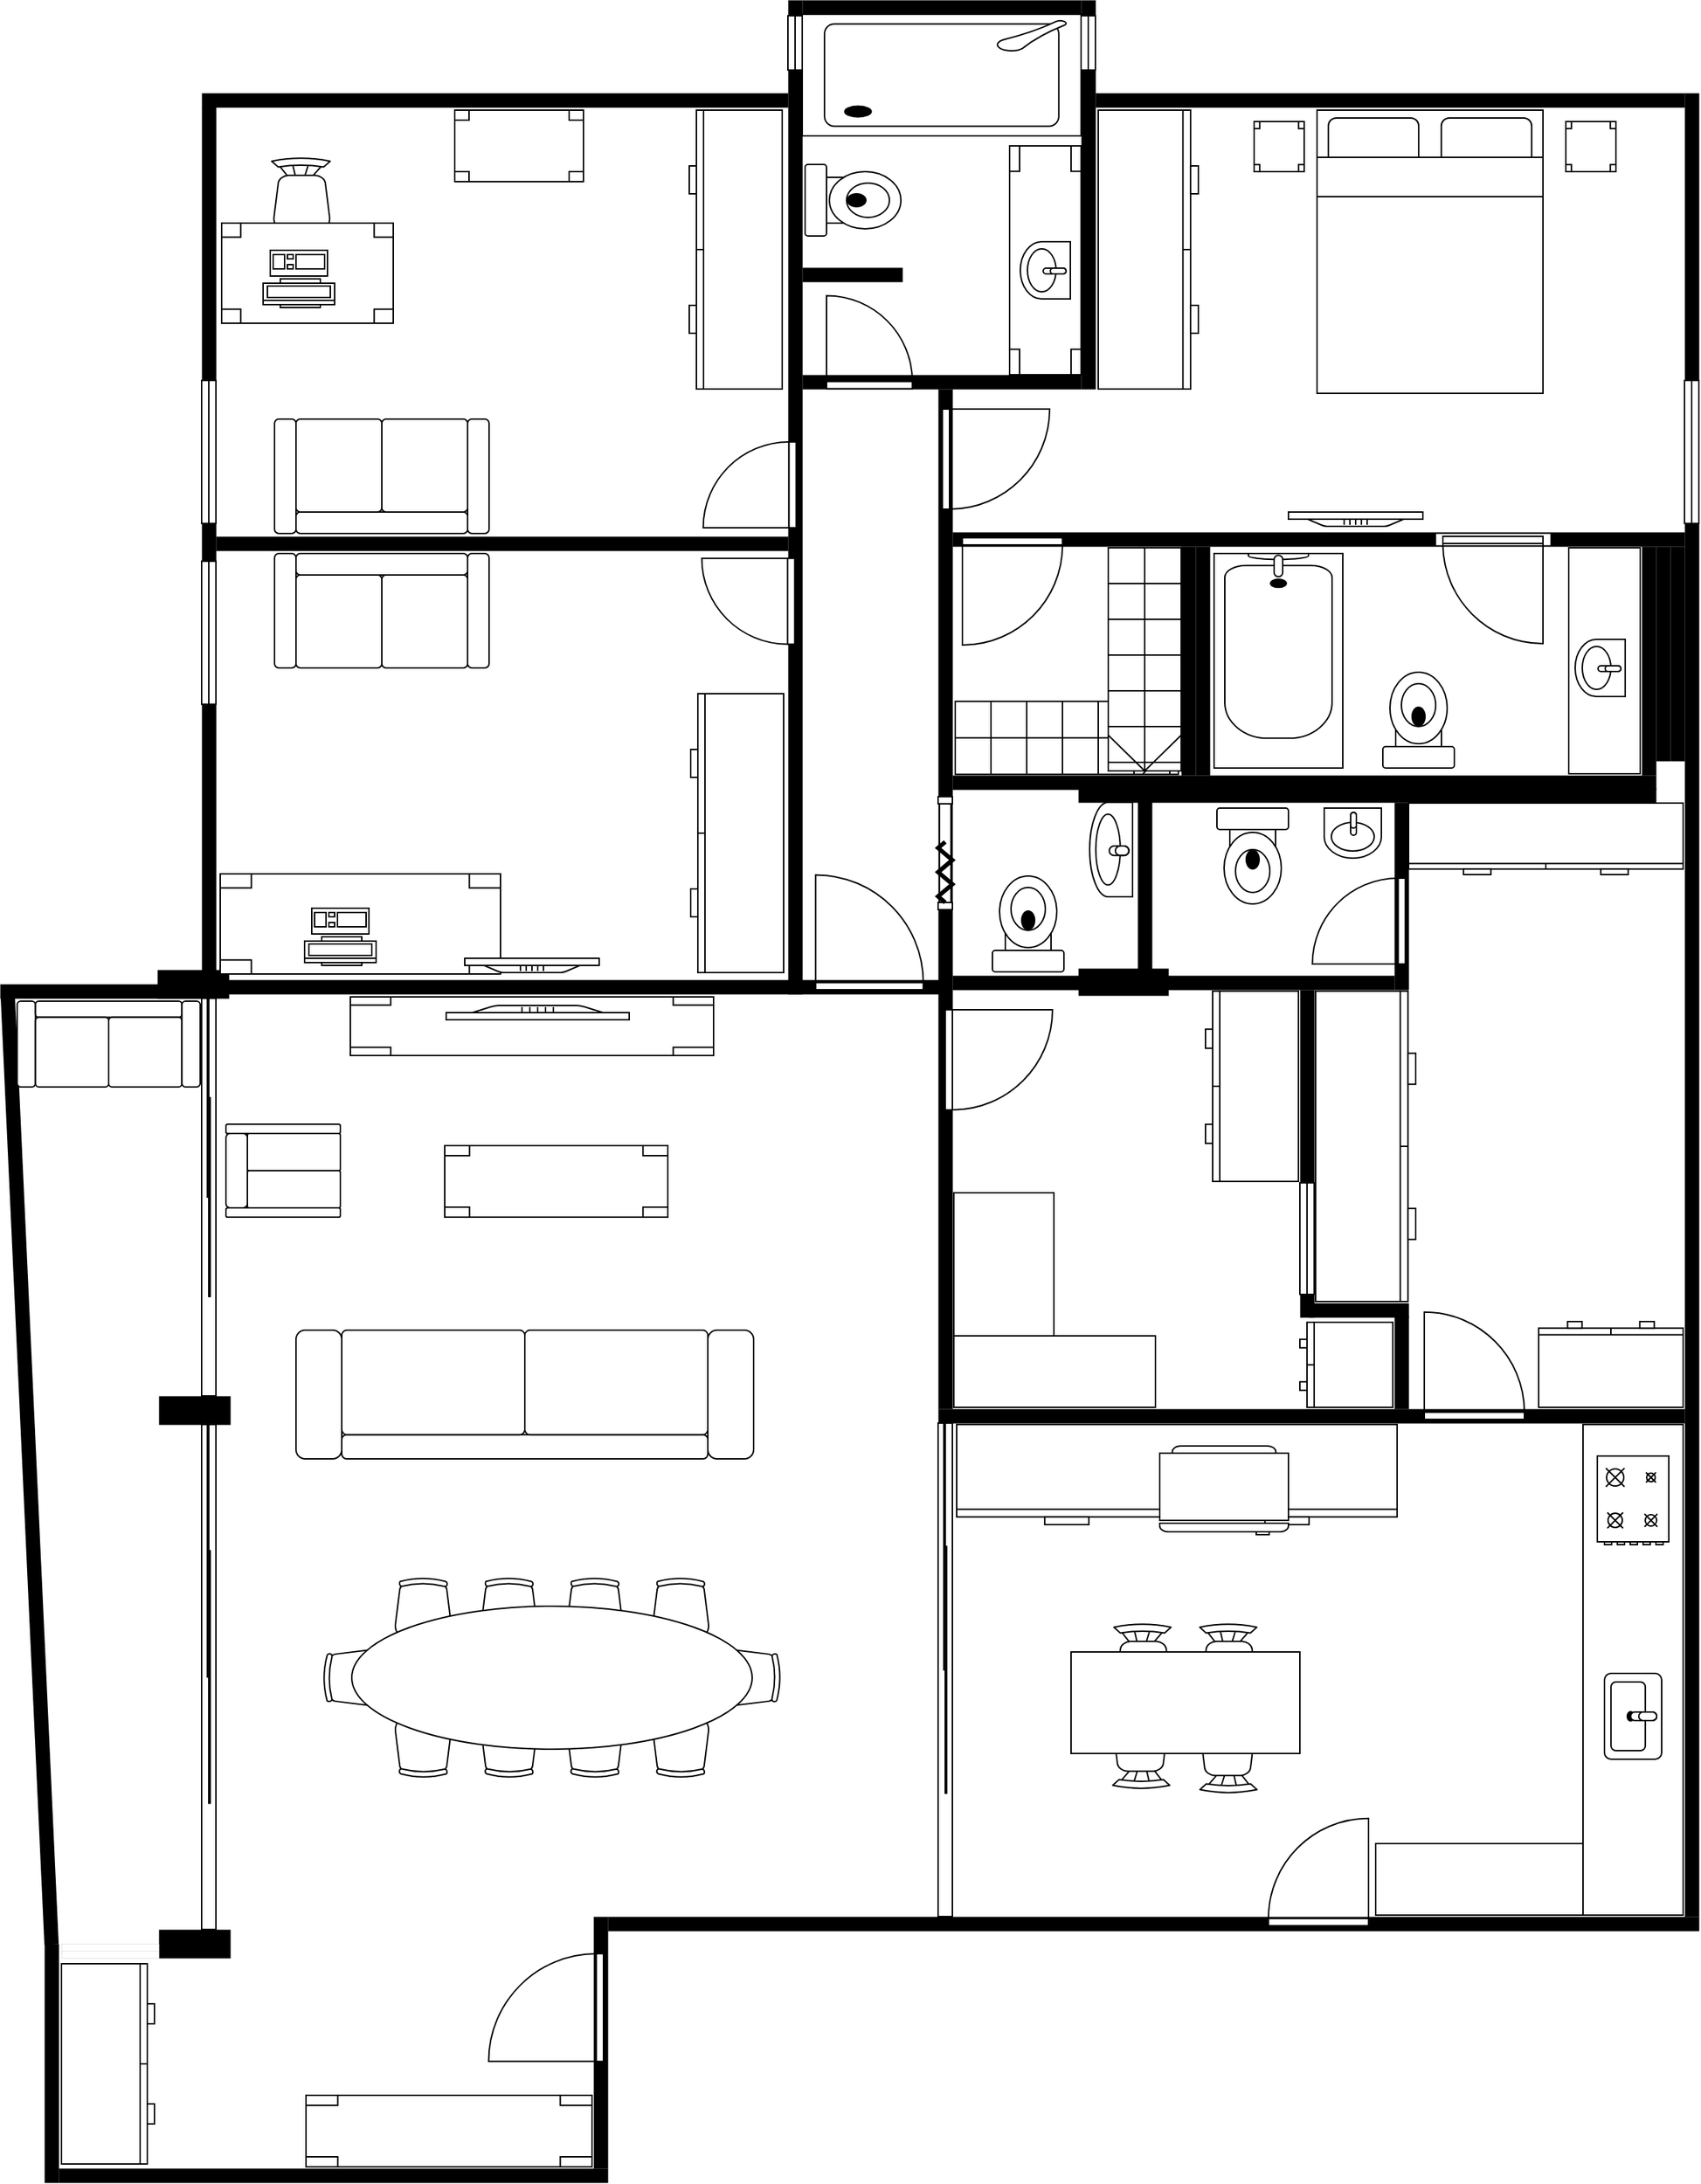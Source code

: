 <mxfile version="18.0.2" type="github">
  <diagram id="WkH8W8jWs3TJIxlhoxe5" name="Page-1">
    <mxGraphModel dx="2058" dy="1300" grid="1" gridSize="10" guides="1" tooltips="1" connect="1" arrows="1" fold="1" page="1" pageScale="1" pageWidth="850" pageHeight="1100" math="0" shadow="0">
      <root>
        <mxCell id="0" />
        <mxCell id="1" parent="0" />
        <mxCell id="e8rPEw4IkibPftW6_xcq-1" value="" style="verticalLabelPosition=bottom;verticalAlign=top;html=1;shape=mxgraph.basic.rect;fillColor2=none;strokeWidth=1;size=20;indent=5;fillColor=default;direction=south;" vertex="1" parent="1">
          <mxGeometry x="1197" y="459" width="50" height="158" as="geometry" />
        </mxCell>
        <mxCell id="e8rPEw4IkibPftW6_xcq-2" value="" style="verticalLabelPosition=bottom;verticalAlign=top;html=1;shape=mxgraph.basic.rect;fillColor2=none;strokeWidth=1;size=20;indent=5;fillColor=default;" vertex="1" parent="1">
          <mxGeometry x="1062" y="1365" width="145" height="50" as="geometry" />
        </mxCell>
        <mxCell id="e8rPEw4IkibPftW6_xcq-3" value="" style="verticalLabelPosition=bottom;verticalAlign=top;html=1;shape=mxgraph.basic.rect;fillColor2=none;strokeWidth=1;size=20;indent=5;fillColor=default;direction=south;" vertex="1" parent="1">
          <mxGeometry x="1207" y="1072" width="70" height="343" as="geometry" />
        </mxCell>
        <mxCell id="e8rPEw4IkibPftW6_xcq-4" value="" style="verticalLabelPosition=bottom;html=1;verticalAlign=top;align=center;shape=mxgraph.floorplan.table;strokeColor=default;strokeWidth=1;fillColor=default;" vertex="1" parent="1">
          <mxGeometry x="345" y="773" width="254" height="41" as="geometry" />
        </mxCell>
        <mxCell id="e8rPEw4IkibPftW6_xcq-5" value="" style="verticalLabelPosition=bottom;html=1;verticalAlign=top;align=center;shape=mxgraph.floorplan.chair;strokeColor=default;strokeWidth=1;fillColor=default;" vertex="1" parent="1">
          <mxGeometry x="290" y="186" width="41" height="52" as="geometry" />
        </mxCell>
        <mxCell id="e8rPEw4IkibPftW6_xcq-6" value="" style="verticalLabelPosition=bottom;html=1;verticalAlign=top;align=center;shape=mxgraph.floorplan.wall;fillColor=#000000;strokeWidth=0;perimeterSpacing=0;" vertex="1" parent="1">
          <mxGeometry x="661" y="76" width="195" height="10" as="geometry" />
        </mxCell>
        <mxCell id="e8rPEw4IkibPftW6_xcq-7" value="" style="verticalLabelPosition=bottom;html=1;verticalAlign=top;align=center;shape=mxgraph.floorplan.wall;fillColor=#000000;direction=south;strokeWidth=0;strokeColor=default;" vertex="1" parent="1">
          <mxGeometry x="651" y="76" width="10" height="695" as="geometry" />
        </mxCell>
        <mxCell id="e8rPEw4IkibPftW6_xcq-8" value="" style="verticalLabelPosition=bottom;html=1;verticalAlign=top;align=center;shape=mxgraph.floorplan.wall;fillColor=#000000;direction=south;strokeWidth=0;strokeColor=default;" vertex="1" parent="1">
          <mxGeometry x="856" y="76" width="10" height="272" as="geometry" />
        </mxCell>
        <mxCell id="e8rPEw4IkibPftW6_xcq-9" value="" style="verticalLabelPosition=bottom;html=1;verticalAlign=top;align=center;shape=mxgraph.floorplan.wall;fillColor=#000000;strokeWidth=0;perimeterSpacing=0;" vertex="1" parent="1">
          <mxGeometry x="661" y="338" width="195" height="10" as="geometry" />
        </mxCell>
        <mxCell id="e8rPEw4IkibPftW6_xcq-10" value="" style="verticalLabelPosition=bottom;html=1;verticalAlign=top;align=center;shape=mxgraph.floorplan.shower;strokeColor=default;strokeWidth=1;" vertex="1" parent="1">
          <mxGeometry x="661" y="86" width="195" height="85" as="geometry" />
        </mxCell>
        <mxCell id="e8rPEw4IkibPftW6_xcq-11" value="" style="verticalLabelPosition=bottom;html=1;verticalAlign=top;align=center;shape=mxgraph.floorplan.toilet;strokeColor=default;strokeWidth=1;direction=north;" vertex="1" parent="1">
          <mxGeometry x="663" y="191" width="67" height="50" as="geometry" />
        </mxCell>
        <mxCell id="e8rPEw4IkibPftW6_xcq-12" value="" style="verticalLabelPosition=bottom;html=1;verticalAlign=top;align=center;shape=mxgraph.floorplan.wall;fillColor=#000000;strokeColor=default;strokeWidth=0;" vertex="1" parent="1">
          <mxGeometry x="661" y="263" width="70" height="10" as="geometry" />
        </mxCell>
        <mxCell id="e8rPEw4IkibPftW6_xcq-13" value="" style="verticalLabelPosition=bottom;html=1;verticalAlign=top;align=center;shape=mxgraph.floorplan.table;strokeColor=default;strokeWidth=1;direction=south;" vertex="1" parent="1">
          <mxGeometry x="806" y="178" width="50" height="160" as="geometry" />
        </mxCell>
        <mxCell id="e8rPEw4IkibPftW6_xcq-14" value="" style="verticalLabelPosition=bottom;html=1;verticalAlign=top;align=center;shape=mxgraph.floorplan.window;strokeColor=default;strokeWidth=1;direction=south;" vertex="1" parent="1">
          <mxGeometry x="651" y="87" width="10" height="38" as="geometry" />
        </mxCell>
        <mxCell id="e8rPEw4IkibPftW6_xcq-15" value="" style="verticalLabelPosition=bottom;html=1;verticalAlign=top;align=center;shape=mxgraph.floorplan.window;strokeColor=default;strokeWidth=1;direction=south;" vertex="1" parent="1">
          <mxGeometry x="856" y="87" width="10" height="38" as="geometry" />
        </mxCell>
        <mxCell id="e8rPEw4IkibPftW6_xcq-16" value="" style="verticalLabelPosition=bottom;html=1;verticalAlign=top;align=center;shape=mxgraph.floorplan.wall;fillColor=#000000;direction=south;strokeColor=default;strokeWidth=0;" vertex="1" parent="1">
          <mxGeometry x="756" y="348" width="10" height="713" as="geometry" />
        </mxCell>
        <mxCell id="e8rPEw4IkibPftW6_xcq-17" value="" style="verticalLabelPosition=bottom;html=1;verticalAlign=top;align=center;shape=mxgraph.floorplan.wall;fillColor=#000000;strokeColor=default;strokeWidth=0;" vertex="1" parent="1">
          <mxGeometry x="766" y="448" width="512" height="10" as="geometry" />
        </mxCell>
        <mxCell id="e8rPEw4IkibPftW6_xcq-18" value="" style="verticalLabelPosition=bottom;html=1;verticalAlign=top;align=center;shape=mxgraph.floorplan.doorRight;aspect=fixed;strokeWidth=1;direction=west;" vertex="1" parent="1">
          <mxGeometry x="678" y="284" width="60" height="63.75" as="geometry" />
        </mxCell>
        <mxCell id="e8rPEw4IkibPftW6_xcq-19" value="" style="verticalLabelPosition=bottom;html=1;verticalAlign=top;align=center;shape=mxgraph.floorplan.wall;fillColor=#000000;direction=south;strokeColor=default;strokeWidth=0;" vertex="1" parent="1">
          <mxGeometry x="895.5" y="634" width="10" height="135" as="geometry" />
        </mxCell>
        <mxCell id="e8rPEw4IkibPftW6_xcq-20" value="" style="verticalLabelPosition=bottom;html=1;verticalAlign=top;align=center;shape=mxgraph.floorplan.doorLeft;aspect=fixed;strokeColor=default;strokeWidth=1;fillColor=default;direction=north;flipV=1;" vertex="1" parent="1">
          <mxGeometry x="759" y="362" width="74.38" height="70" as="geometry" />
        </mxCell>
        <mxCell id="e8rPEw4IkibPftW6_xcq-21" value="" style="verticalLabelPosition=bottom;html=1;verticalAlign=top;align=center;shape=mxgraph.floorplan.wall;fillColor=#000000;strokeColor=default;strokeWidth=0;" vertex="1" parent="1">
          <mxGeometry x="866" y="141" width="412" height="10" as="geometry" />
        </mxCell>
        <mxCell id="e8rPEw4IkibPftW6_xcq-22" value="" style="verticalLabelPosition=bottom;html=1;verticalAlign=top;align=center;shape=mxgraph.floorplan.wall;fillColor=#000000;direction=south;strokeColor=default;strokeWidth=0;" vertex="1" parent="1">
          <mxGeometry x="1278" y="141" width="10" height="1275" as="geometry" />
        </mxCell>
        <mxCell id="e8rPEw4IkibPftW6_xcq-23" value="" style="verticalLabelPosition=bottom;html=1;verticalAlign=top;align=center;shape=mxgraph.floorplan.wall;fillColor=#000000;strokeColor=default;strokeWidth=0;" vertex="1" parent="1">
          <mxGeometry x="241" y="141" width="410" height="10" as="geometry" />
        </mxCell>
        <mxCell id="e8rPEw4IkibPftW6_xcq-24" value="" style="verticalLabelPosition=bottom;html=1;verticalAlign=top;align=center;shape=mxgraph.floorplan.wall;fillColor=#000000;direction=south;strokeColor=default;strokeWidth=0;" vertex="1" parent="1">
          <mxGeometry x="241" y="150.75" width="10" height="620.25" as="geometry" />
        </mxCell>
        <mxCell id="e8rPEw4IkibPftW6_xcq-25" value="" style="verticalLabelPosition=bottom;html=1;verticalAlign=top;align=center;shape=mxgraph.floorplan.wall;fillColor=#000000;strokeColor=default;strokeWidth=0;" vertex="1" parent="1">
          <mxGeometry x="251" y="451" width="400" height="10" as="geometry" />
        </mxCell>
        <mxCell id="e8rPEw4IkibPftW6_xcq-26" value="" style="verticalLabelPosition=bottom;html=1;verticalAlign=top;align=center;shape=mxgraph.floorplan.wall;fillColor=#000000;direction=south;strokeColor=default;strokeWidth=0;" vertex="1" parent="1">
          <mxGeometry x="515" y="1416" width="10" height="176" as="geometry" />
        </mxCell>
        <mxCell id="e8rPEw4IkibPftW6_xcq-27" value="" style="verticalLabelPosition=bottom;html=1;verticalAlign=top;align=center;shape=mxgraph.floorplan.wall;fillColor=#000000;strokeColor=default;strokeWidth=0;" vertex="1" parent="1">
          <mxGeometry x="251" y="761" width="509" height="10" as="geometry" />
        </mxCell>
        <mxCell id="e8rPEw4IkibPftW6_xcq-28" value="" style="verticalLabelPosition=bottom;html=1;verticalAlign=top;align=center;shape=mxgraph.floorplan.wall;fillColor=#000000;strokeColor=default;strokeWidth=0;" vertex="1" parent="1">
          <mxGeometry x="766" y="618" width="492" height="10" as="geometry" />
        </mxCell>
        <mxCell id="e8rPEw4IkibPftW6_xcq-29" value="" style="verticalLabelPosition=bottom;html=1;verticalAlign=top;align=center;shape=mxgraph.floorplan.wall;fillColor=#000000;direction=south;strokeColor=default;strokeWidth=0;" vertex="1" parent="1">
          <mxGeometry x="926" y="458" width="10" height="160" as="geometry" />
        </mxCell>
        <mxCell id="e8rPEw4IkibPftW6_xcq-30" value="" style="verticalLabelPosition=bottom;html=1;verticalAlign=top;align=center;shape=mxgraph.floorplan.wall;fillColor=#000000;direction=south;strokeColor=default;strokeWidth=0;" vertex="1" parent="1">
          <mxGeometry x="1248" y="458" width="10" height="160" as="geometry" />
        </mxCell>
        <mxCell id="e8rPEw4IkibPftW6_xcq-31" value="" style="verticalLabelPosition=bottom;html=1;verticalAlign=top;align=center;shape=mxgraph.floorplan.wall;fillColor=#000000;direction=south;strokeColor=default;strokeWidth=0;" vertex="1" parent="1">
          <mxGeometry x="936" y="458" width="10" height="160" as="geometry" />
        </mxCell>
        <mxCell id="e8rPEw4IkibPftW6_xcq-32" value="" style="verticalLabelPosition=bottom;html=1;verticalAlign=top;align=center;shape=mxgraph.floorplan.wall;fillColor=#000000;direction=south;strokeColor=default;strokeWidth=0;" vertex="1" parent="1">
          <mxGeometry x="1258" y="458" width="10" height="150" as="geometry" />
        </mxCell>
        <mxCell id="e8rPEw4IkibPftW6_xcq-33" value="" style="verticalLabelPosition=bottom;html=1;verticalAlign=top;align=center;shape=mxgraph.floorplan.wall;fillColor=#000000;direction=south;strokeColor=default;strokeWidth=0;" vertex="1" parent="1">
          <mxGeometry x="1268" y="458" width="10" height="150" as="geometry" />
        </mxCell>
        <mxCell id="e8rPEw4IkibPftW6_xcq-34" value="" style="verticalLabelPosition=bottom;html=1;verticalAlign=top;align=center;shape=mxgraph.floorplan.doorLeft;aspect=fixed;strokeColor=default;strokeWidth=1;fillColor=default;direction=west;flipV=0;flipH=1;" vertex="1" parent="1">
          <mxGeometry x="670.355" y="687.995" width="75.29" height="80" as="geometry" />
        </mxCell>
        <mxCell id="e8rPEw4IkibPftW6_xcq-35" value="" style="verticalLabelPosition=bottom;html=1;verticalAlign=top;align=center;shape=mxgraph.floorplan.wall;fillColor=#000000;direction=south;strokeColor=default;strokeWidth=0;" vertex="1" parent="1">
          <mxGeometry x="1075" y="637" width="10" height="131" as="geometry" />
        </mxCell>
        <mxCell id="e8rPEw4IkibPftW6_xcq-36" value="" style="verticalLabelPosition=bottom;html=1;verticalAlign=top;align=center;shape=mxgraph.floorplan.wall;fillColor=#000000;strokeColor=default;strokeWidth=0;" vertex="1" parent="1">
          <mxGeometry x="766" y="758" width="309" height="10" as="geometry" />
        </mxCell>
        <mxCell id="e8rPEw4IkibPftW6_xcq-37" value="" style="verticalLabelPosition=bottom;html=1;verticalAlign=top;align=center;shape=mxgraph.floorplan.doorRight;aspect=fixed;strokeColor=default;strokeWidth=1;fillColor=default;direction=south;" vertex="1" parent="1">
          <mxGeometry x="1018.995" y="689.995" width="63.75" height="60" as="geometry" />
        </mxCell>
        <mxCell id="e8rPEw4IkibPftW6_xcq-38" value="" style="verticalLabelPosition=bottom;html=1;verticalAlign=top;align=center;shape=mxgraph.floorplan.room;fillColor=#000000;fontFamily=Helvetica;fontSize=12;fontColor=default;strokeColor=default;strokeWidth=0;" vertex="1" parent="1">
          <mxGeometry x="854" y="753" width="63" height="19" as="geometry" />
        </mxCell>
        <mxCell id="e8rPEw4IkibPftW6_xcq-39" value="" style="verticalLabelPosition=bottom;html=1;verticalAlign=top;align=center;shape=mxgraph.floorplan.wall;fillColor=#000000;direction=south;strokeColor=default;strokeWidth=0;" vertex="1" parent="1">
          <mxGeometry x="1008.99" y="768" width="10" height="229" as="geometry" />
        </mxCell>
        <mxCell id="e8rPEw4IkibPftW6_xcq-40" value="" style="verticalLabelPosition=bottom;html=1;verticalAlign=top;align=center;shape=mxgraph.floorplan.wall;fillColor=#000000;strokeColor=default;strokeWidth=0;" vertex="1" parent="1">
          <mxGeometry x="756" y="1061" width="522" height="10" as="geometry" />
        </mxCell>
        <mxCell id="e8rPEw4IkibPftW6_xcq-41" value="" style="verticalLabelPosition=bottom;html=1;verticalAlign=top;align=center;shape=mxgraph.floorplan.wall;fillColor=#000000;strokeColor=default;strokeWidth=0;" vertex="1" parent="1">
          <mxGeometry x="1015" y="987" width="70" height="10" as="geometry" />
        </mxCell>
        <mxCell id="e8rPEw4IkibPftW6_xcq-42" value="" style="verticalLabelPosition=bottom;html=1;verticalAlign=top;align=center;shape=mxgraph.floorplan.wall;fillColor=#000000;direction=south;strokeColor=default;strokeWidth=0;" vertex="1" parent="1">
          <mxGeometry x="1075" y="996" width="10" height="65" as="geometry" />
        </mxCell>
        <mxCell id="e8rPEw4IkibPftW6_xcq-43" value="" style="verticalLabelPosition=bottom;html=1;verticalAlign=top;align=center;shape=mxgraph.floorplan.wall;fillColor=#000000;strokeColor=default;strokeWidth=0;" vertex="1" parent="1">
          <mxGeometry x="525" y="1416" width="763" height="10" as="geometry" />
        </mxCell>
        <mxCell id="e8rPEw4IkibPftW6_xcq-44" value="" style="verticalLabelPosition=bottom;html=1;verticalAlign=top;align=center;shape=mxgraph.floorplan.wall;fillColor=#000000;strokeColor=default;strokeWidth=0;" vertex="1" parent="1">
          <mxGeometry x="854" y="627" width="404" height="10" as="geometry" />
        </mxCell>
        <mxCell id="e8rPEw4IkibPftW6_xcq-45" value="" style="verticalLabelPosition=bottom;html=1;verticalAlign=top;align=center;shape=mxgraph.floorplan.doorRight;aspect=fixed;strokeColor=default;strokeWidth=1;fillColor=default;flipH=1;flipV=1;" vertex="1" parent="1">
          <mxGeometry x="1096" y="994" width="70" height="74.38" as="geometry" />
        </mxCell>
        <mxCell id="e8rPEw4IkibPftW6_xcq-46" value="" style="verticalLabelPosition=bottom;html=1;verticalAlign=top;align=center;shape=mxgraph.floorplan.doorLeft;aspect=fixed;strokeColor=default;strokeWidth=1;fillColor=default;direction=south;flipV=1;" vertex="1" parent="1">
          <mxGeometry x="442" y="1442" width="80" height="75.29" as="geometry" />
        </mxCell>
        <mxCell id="e8rPEw4IkibPftW6_xcq-47" value="" style="verticalLabelPosition=bottom;html=1;verticalAlign=top;align=center;shape=mxgraph.floorplan.wall;fillColor=#000000;strokeColor=default;strokeWidth=0;" vertex="1" parent="1">
          <mxGeometry x="141" y="1592" width="384" height="10" as="geometry" />
        </mxCell>
        <mxCell id="e8rPEw4IkibPftW6_xcq-48" value="" style="verticalLabelPosition=bottom;html=1;verticalAlign=top;align=center;shape=mxgraph.floorplan.wall;fillColor=#000000;direction=south;strokeColor=default;strokeWidth=0;" vertex="1" parent="1">
          <mxGeometry x="131" y="1435" width="10" height="167" as="geometry" />
        </mxCell>
        <mxCell id="e8rPEw4IkibPftW6_xcq-49" value="" style="verticalLabelPosition=bottom;html=1;verticalAlign=top;align=center;shape=mxgraph.floorplan.room;fillColor=#000000;strokeColor=default;strokeWidth=0;" vertex="1" parent="1">
          <mxGeometry x="210" y="754" width="50" height="20" as="geometry" />
        </mxCell>
        <mxCell id="e8rPEw4IkibPftW6_xcq-50" value="" style="verticalLabelPosition=bottom;html=1;verticalAlign=top;align=center;shape=mxgraph.floorplan.room;fillColor=#000000;strokeColor=default;strokeWidth=0;" vertex="1" parent="1">
          <mxGeometry x="211" y="1052" width="50" height="20" as="geometry" />
        </mxCell>
        <mxCell id="e8rPEw4IkibPftW6_xcq-51" value="" style="verticalLabelPosition=bottom;html=1;verticalAlign=top;align=center;shape=mxgraph.floorplan.room;fillColor=#000000;strokeColor=default;strokeWidth=0;" vertex="1" parent="1">
          <mxGeometry x="211" y="1425" width="50" height="20" as="geometry" />
        </mxCell>
        <mxCell id="e8rPEw4IkibPftW6_xcq-52" value="" style="verticalLabelPosition=bottom;html=1;verticalAlign=top;align=center;shape=mxgraph.floorplan.wall;fillColor=#000000;strokeColor=default;strokeWidth=0;" vertex="1" parent="1">
          <mxGeometry x="100" y="764" width="141" height="10" as="geometry" />
        </mxCell>
        <mxCell id="e8rPEw4IkibPftW6_xcq-53" value="" style="endArrow=none;html=1;rounded=0;exitX=0.039;exitY=0.981;exitDx=0;exitDy=0;exitPerimeter=0;entryX=0.003;entryY=0.494;entryDx=0;entryDy=0;entryPerimeter=0;strokeWidth=10;" edge="1" parent="1" source="e8rPEw4IkibPftW6_xcq-52" target="e8rPEw4IkibPftW6_xcq-48">
          <mxGeometry width="50" height="50" relative="1" as="geometry">
            <mxPoint x="43" y="903" as="sourcePoint" />
            <mxPoint x="101" y="1340" as="targetPoint" />
          </mxGeometry>
        </mxCell>
        <mxCell id="e8rPEw4IkibPftW6_xcq-54" value="" style="verticalLabelPosition=bottom;html=1;verticalAlign=top;align=center;shape=mxgraph.floorplan.windowGlider;dx=0.25;strokeColor=default;strokeWidth=1;fillColor=default;direction=south;" vertex="1" parent="1">
          <mxGeometry x="241" y="774" width="10" height="278" as="geometry" />
        </mxCell>
        <mxCell id="e8rPEw4IkibPftW6_xcq-55" value="" style="verticalLabelPosition=bottom;html=1;verticalAlign=top;align=center;shape=mxgraph.floorplan.windowGlider;dx=0.25;strokeColor=default;strokeWidth=1;fillColor=default;direction=south;" vertex="1" parent="1">
          <mxGeometry x="241" y="1072" width="10" height="353" as="geometry" />
        </mxCell>
        <mxCell id="e8rPEw4IkibPftW6_xcq-56" value="" style="verticalLabelPosition=bottom;html=1;verticalAlign=top;align=center;shape=mxgraph.floorplan.window;strokeColor=default;strokeWidth=0;fillColor=default;" vertex="1" parent="1">
          <mxGeometry x="143" y="1435" width="68" height="10" as="geometry" />
        </mxCell>
        <mxCell id="e8rPEw4IkibPftW6_xcq-57" value="" style="verticalLabelPosition=bottom;html=1;verticalAlign=top;align=center;shape=mxgraph.floorplan.bathtub;strokeColor=default;strokeWidth=1;fillColor=default;direction=south;" vertex="1" parent="1">
          <mxGeometry x="949" y="463" width="90" height="150" as="geometry" />
        </mxCell>
        <mxCell id="e8rPEw4IkibPftW6_xcq-58" value="" style="verticalLabelPosition=bottom;html=1;verticalAlign=top;align=center;shape=mxgraph.floorplan.toilet;strokeColor=default;strokeWidth=1;fillColor=default;direction=west;" vertex="1" parent="1">
          <mxGeometry x="1067" y="546" width="50" height="67" as="geometry" />
        </mxCell>
        <mxCell id="e8rPEw4IkibPftW6_xcq-59" value="" style="verticalLabelPosition=bottom;html=1;verticalAlign=top;align=center;shape=mxgraph.floorplan.sink_1;strokeColor=default;strokeWidth=1;fillColor=default;direction=south;" vertex="1" parent="1">
          <mxGeometry x="1201.5" y="523" width="35" height="40" as="geometry" />
        </mxCell>
        <mxCell id="e8rPEw4IkibPftW6_xcq-60" value="" style="verticalLabelPosition=bottom;html=1;verticalAlign=top;align=center;shape=mxgraph.floorplan.sink_1;strokeColor=default;strokeWidth=1;fillColor=default;direction=south;" vertex="1" parent="1">
          <mxGeometry x="813.5" y="245" width="35" height="40" as="geometry" />
        </mxCell>
        <mxCell id="e8rPEw4IkibPftW6_xcq-61" value="" style="verticalLabelPosition=bottom;html=1;verticalAlign=top;align=center;shape=mxgraph.floorplan.doorLeft;aspect=fixed;strokeColor=default;strokeWidth=1;fillColor=default;direction=east;flipV=0;" vertex="1" parent="1">
          <mxGeometry x="773" y="452" width="70" height="74.38" as="geometry" />
        </mxCell>
        <mxCell id="e8rPEw4IkibPftW6_xcq-62" value="" style="verticalLabelPosition=bottom;html=1;verticalAlign=top;align=center;shape=mxgraph.floorplan.bed_double;strokeColor=default;strokeWidth=1;fillColor=default;" vertex="1" parent="1">
          <mxGeometry x="1021" y="153" width="158" height="198" as="geometry" />
        </mxCell>
        <mxCell id="e8rPEw4IkibPftW6_xcq-63" value="" style="verticalLabelPosition=bottom;html=1;verticalAlign=top;align=center;shape=mxgraph.floorplan.table;strokeColor=default;strokeWidth=1;fillColor=default;" vertex="1" parent="1">
          <mxGeometry x="1195" y="161" width="35" height="35" as="geometry" />
        </mxCell>
        <mxCell id="e8rPEw4IkibPftW6_xcq-64" value="" style="verticalLabelPosition=bottom;html=1;verticalAlign=top;align=center;shape=mxgraph.floorplan.table;strokeColor=default;strokeWidth=1;fillColor=default;" vertex="1" parent="1">
          <mxGeometry x="977" y="161" width="35" height="35" as="geometry" />
        </mxCell>
        <mxCell id="e8rPEw4IkibPftW6_xcq-65" value="" style="verticalLabelPosition=bottom;html=1;verticalAlign=top;align=center;shape=mxgraph.floorplan.flat_tv;strokeColor=default;strokeWidth=1;fillColor=default;direction=west;" vertex="1" parent="1">
          <mxGeometry x="1001" y="434" width="94" height="10" as="geometry" />
        </mxCell>
        <mxCell id="e8rPEw4IkibPftW6_xcq-66" value="" style="verticalLabelPosition=bottom;html=1;verticalAlign=top;align=center;shape=mxgraph.floorplan.doorRight;aspect=fixed;strokeColor=default;strokeWidth=1;fillColor=default;direction=south;" vertex="1" parent="1">
          <mxGeometry x="593.005" y="384.995" width="63.75" height="60" as="geometry" />
        </mxCell>
        <mxCell id="e8rPEw4IkibPftW6_xcq-67" value="" style="verticalLabelPosition=bottom;html=1;verticalAlign=top;align=center;shape=mxgraph.floorplan.doorRight;aspect=fixed;strokeColor=default;strokeWidth=1;fillColor=default;direction=south;flipV=1;" vertex="1" parent="1">
          <mxGeometry x="592.005" y="466.375" width="63.75" height="60" as="geometry" />
        </mxCell>
        <mxCell id="e8rPEw4IkibPftW6_xcq-68" value="" style="verticalLabelPosition=bottom;html=1;verticalAlign=top;align=center;shape=mxgraph.floorplan.dresser;strokeColor=default;strokeWidth=1;fillColor=default;direction=south;flipH=1;" vertex="1" parent="1">
          <mxGeometry x="868" y="153" width="70" height="195" as="geometry" />
        </mxCell>
        <mxCell id="e8rPEw4IkibPftW6_xcq-69" value="" style="verticalLabelPosition=bottom;html=1;verticalAlign=top;align=center;shape=mxgraph.floorplan.window;strokeColor=default;strokeWidth=1;fillColor=default;direction=south;" vertex="1" parent="1">
          <mxGeometry x="1278" y="342" width="10" height="100" as="geometry" />
        </mxCell>
        <mxCell id="e8rPEw4IkibPftW6_xcq-70" value="" style="verticalLabelPosition=bottom;html=1;verticalAlign=top;align=center;shape=mxgraph.floorplan.window;strokeColor=default;strokeWidth=1;fillColor=default;direction=south;" vertex="1" parent="1">
          <mxGeometry x="241" y="342" width="10" height="100" as="geometry" />
        </mxCell>
        <mxCell id="e8rPEw4IkibPftW6_xcq-71" value="" style="verticalLabelPosition=bottom;html=1;verticalAlign=top;align=center;shape=mxgraph.floorplan.window;strokeColor=default;strokeWidth=1;fillColor=default;direction=south;" vertex="1" parent="1">
          <mxGeometry x="241" y="468.38" width="10" height="100" as="geometry" />
        </mxCell>
        <mxCell id="e8rPEw4IkibPftW6_xcq-72" value="" style="verticalLabelPosition=bottom;html=1;verticalAlign=top;align=center;shape=mxgraph.floorplan.table;strokeColor=default;strokeWidth=1;fillColor=default;" vertex="1" parent="1">
          <mxGeometry x="255" y="232" width="120" height="70" as="geometry" />
        </mxCell>
        <mxCell id="e8rPEw4IkibPftW6_xcq-73" value="" style="verticalLabelPosition=bottom;html=1;verticalAlign=top;align=center;shape=mxgraph.floorplan.dresser;strokeColor=default;strokeWidth=1;fillColor=default;direction=south;flipH=0;" vertex="1" parent="1">
          <mxGeometry x="582" y="153" width="65" height="195" as="geometry" />
        </mxCell>
        <mxCell id="e8rPEw4IkibPftW6_xcq-74" value="" style="verticalLabelPosition=bottom;html=1;verticalAlign=top;align=center;shape=mxgraph.floorplan.dresser;strokeColor=default;strokeWidth=1;fillColor=default;direction=south;flipH=0;" vertex="1" parent="1">
          <mxGeometry x="583" y="561" width="65" height="195" as="geometry" />
        </mxCell>
        <mxCell id="e8rPEw4IkibPftW6_xcq-75" value="" style="verticalLabelPosition=bottom;html=1;verticalAlign=top;align=center;shape=mxgraph.floorplan.table;strokeColor=default;strokeWidth=1;fillColor=default;" vertex="1" parent="1">
          <mxGeometry x="418" y="153" width="90" height="50" as="geometry" />
        </mxCell>
        <mxCell id="e8rPEw4IkibPftW6_xcq-76" value="" style="verticalLabelPosition=bottom;html=1;verticalAlign=top;align=center;shape=mxgraph.floorplan.couch;strokeColor=default;strokeWidth=1;fillColor=default;direction=west;" vertex="1" parent="1">
          <mxGeometry x="292" y="369" width="150" height="80" as="geometry" />
        </mxCell>
        <mxCell id="e8rPEw4IkibPftW6_xcq-77" value="" style="verticalLabelPosition=bottom;html=1;verticalAlign=top;align=center;shape=mxgraph.floorplan.couch;strokeColor=default;strokeWidth=1;fillColor=default;direction=west;flipV=1;" vertex="1" parent="1">
          <mxGeometry x="292" y="463" width="150" height="80" as="geometry" />
        </mxCell>
        <mxCell id="e8rPEw4IkibPftW6_xcq-78" value="" style="verticalLabelPosition=bottom;html=1;verticalAlign=top;align=center;shape=mxgraph.floorplan.table;strokeColor=default;strokeWidth=1;fillColor=default;" vertex="1" parent="1">
          <mxGeometry x="254" y="687" width="196" height="70" as="geometry" />
        </mxCell>
        <mxCell id="e8rPEw4IkibPftW6_xcq-79" value="" style="verticalLabelPosition=bottom;html=1;verticalAlign=top;align=center;shape=mxgraph.floorplan.flat_tv;strokeColor=default;strokeWidth=1;fillColor=default;direction=west;" vertex="1" parent="1">
          <mxGeometry x="425" y="746" width="94" height="10" as="geometry" />
        </mxCell>
        <mxCell id="e8rPEw4IkibPftW6_xcq-80" value="" style="verticalLabelPosition=bottom;html=1;verticalAlign=top;align=center;shape=mxgraph.floorplan.stairs;strokeColor=default;strokeWidth=1;fillColor=default;" vertex="1" parent="1">
          <mxGeometry x="768" y="566.38" width="156" height="51" as="geometry" />
        </mxCell>
        <mxCell id="e8rPEw4IkibPftW6_xcq-81" value="" style="verticalLabelPosition=bottom;html=1;verticalAlign=top;align=center;shape=mxgraph.floorplan.toilet;strokeColor=default;strokeWidth=1;fillColor=default;direction=west;" vertex="1" parent="1">
          <mxGeometry x="794" y="688.5" width="50" height="67" as="geometry" />
        </mxCell>
        <mxCell id="e8rPEw4IkibPftW6_xcq-82" value="" style="verticalLabelPosition=bottom;html=1;verticalAlign=top;align=center;shape=mxgraph.floorplan.sink_1;strokeColor=default;strokeWidth=1;fillColor=default;direction=south;" vertex="1" parent="1">
          <mxGeometry x="862" y="637" width="30" height="66" as="geometry" />
        </mxCell>
        <mxCell id="e8rPEw4IkibPftW6_xcq-83" value="" style="verticalLabelPosition=bottom;html=1;verticalAlign=top;align=center;shape=mxgraph.floorplan.sink_1;strokeColor=default;strokeWidth=1;fillColor=default;direction=east;" vertex="1" parent="1">
          <mxGeometry x="1026" y="641" width="40" height="35" as="geometry" />
        </mxCell>
        <mxCell id="e8rPEw4IkibPftW6_xcq-84" value="" style="verticalLabelPosition=bottom;html=1;verticalAlign=top;align=center;shape=mxgraph.floorplan.toilet;strokeColor=default;strokeWidth=1;fillColor=default;direction=east;" vertex="1" parent="1">
          <mxGeometry x="951" y="641" width="50" height="67" as="geometry" />
        </mxCell>
        <mxCell id="e8rPEw4IkibPftW6_xcq-85" value="" style="verticalLabelPosition=bottom;html=1;verticalAlign=top;align=center;shape=mxgraph.floorplan.workstation;strokeColor=default;strokeWidth=1;fillColor=default;direction=west;" vertex="1" parent="1">
          <mxGeometry x="313" y="711" width="50" height="40" as="geometry" />
        </mxCell>
        <mxCell id="e8rPEw4IkibPftW6_xcq-86" value="" style="verticalLabelPosition=bottom;html=1;verticalAlign=top;align=center;shape=mxgraph.floorplan.workstation;strokeColor=default;strokeWidth=1;fillColor=default;direction=west;" vertex="1" parent="1">
          <mxGeometry x="284" y="251" width="50" height="40" as="geometry" />
        </mxCell>
        <mxCell id="e8rPEw4IkibPftW6_xcq-87" value="" style="verticalLabelPosition=bottom;html=1;verticalAlign=top;align=center;shape=mxgraph.floorplan.doorLeft;aspect=fixed;strokeColor=default;strokeWidth=1;fillColor=default;direction=north;flipV=1;" vertex="1" parent="1">
          <mxGeometry x="761" y="782" width="74.38" height="70" as="geometry" />
        </mxCell>
        <mxCell id="e8rPEw4IkibPftW6_xcq-88" value="" style="verticalLabelPosition=bottom;html=1;verticalAlign=top;align=center;shape=mxgraph.floorplan.doorRight;aspect=fixed;strokeColor=default;strokeWidth=1;fillColor=default;flipH=0;flipV=1;" vertex="1" parent="1">
          <mxGeometry x="987" y="1348" width="70" height="74.38" as="geometry" />
        </mxCell>
        <mxCell id="e8rPEw4IkibPftW6_xcq-89" value="" style="verticalLabelPosition=bottom;html=1;verticalAlign=top;align=center;shape=mxgraph.floorplan.windowGlider;dx=0.25;strokeColor=default;strokeWidth=1;fillColor=default;direction=south;" vertex="1" parent="1">
          <mxGeometry x="756" y="1071" width="10" height="345" as="geometry" />
        </mxCell>
        <mxCell id="e8rPEw4IkibPftW6_xcq-90" value="" style="verticalLabelPosition=bottom;html=1;verticalAlign=top;align=center;shape=mxgraph.floorplan.dresser;strokeColor=default;strokeWidth=1;fillColor=default;" vertex="1" parent="1">
          <mxGeometry x="769" y="1072" width="308" height="70" as="geometry" />
        </mxCell>
        <mxCell id="e8rPEw4IkibPftW6_xcq-91" value="" style="verticalLabelPosition=bottom;html=1;verticalAlign=top;align=center;shape=mxgraph.floorplan.refrigerator;strokeColor=default;strokeWidth=1;fillColor=default;" vertex="1" parent="1">
          <mxGeometry x="911" y="1087" width="90" height="62" as="geometry" />
        </mxCell>
        <mxCell id="e8rPEw4IkibPftW6_xcq-92" value="" style="verticalLabelPosition=bottom;html=1;verticalAlign=top;align=center;shape=mxgraph.floorplan.range_1;strokeColor=default;strokeWidth=1;fillColor=default;" vertex="1" parent="1">
          <mxGeometry x="1217" y="1094" width="50" height="62" as="geometry" />
        </mxCell>
        <mxCell id="e8rPEw4IkibPftW6_xcq-93" value="" style="verticalLabelPosition=bottom;html=1;verticalAlign=top;align=center;shape=mxgraph.floorplan.sink_2;strokeColor=default;strokeWidth=1;fillColor=default;direction=south;" vertex="1" parent="1">
          <mxGeometry x="1222" y="1246" width="40" height="60" as="geometry" />
        </mxCell>
        <mxCell id="e8rPEw4IkibPftW6_xcq-94" value="" style="verticalLabelPosition=bottom;html=1;verticalAlign=top;align=center;shape=mxgraph.floorplan.dresser;strokeColor=default;strokeWidth=1;fillColor=default;direction=north;" vertex="1" parent="1">
          <mxGeometry x="143" y="1449" width="65" height="140" as="geometry" />
        </mxCell>
        <mxCell id="e8rPEw4IkibPftW6_xcq-95" value="" style="verticalLabelPosition=bottom;html=1;verticalAlign=top;align=center;shape=mxgraph.floorplan.table;strokeColor=default;strokeWidth=1;fillColor=default;" vertex="1" parent="1">
          <mxGeometry x="314" y="1541" width="200" height="50" as="geometry" />
        </mxCell>
        <mxCell id="e8rPEw4IkibPftW6_xcq-96" value="" style="verticalLabelPosition=bottom;html=1;verticalAlign=top;align=center;shape=mxgraph.floorplan.flat_tv;strokeColor=default;strokeWidth=1;fillColor=default;direction=east;" vertex="1" parent="1">
          <mxGeometry x="412" y="779" width="128" height="10" as="geometry" />
        </mxCell>
        <mxCell id="e8rPEw4IkibPftW6_xcq-97" value="" style="verticalLabelPosition=bottom;html=1;verticalAlign=top;align=center;shape=mxgraph.floorplan.couch;strokeColor=default;strokeWidth=1;fillColor=default;direction=west;" vertex="1" parent="1">
          <mxGeometry x="307" y="1006" width="320" height="90" as="geometry" />
        </mxCell>
        <mxCell id="e8rPEw4IkibPftW6_xcq-98" value="" style="verticalLabelPosition=bottom;html=1;verticalAlign=top;align=center;shape=mxgraph.floorplan.table;strokeColor=default;strokeWidth=1;fillColor=default;" vertex="1" parent="1">
          <mxGeometry x="411" y="877" width="156" height="50" as="geometry" />
        </mxCell>
        <mxCell id="e8rPEw4IkibPftW6_xcq-99" value="" style="verticalLabelPosition=bottom;html=1;verticalAlign=top;align=center;shape=mxgraph.floorplan.couch;strokeColor=default;strokeWidth=1;fillColor=default;direction=north;" vertex="1" parent="1">
          <mxGeometry x="258" y="862" width="80" height="65" as="geometry" />
        </mxCell>
        <mxCell id="e8rPEw4IkibPftW6_xcq-100" value="" style="verticalLabelPosition=bottom;html=1;verticalAlign=top;align=center;shape=mxgraph.floorplan.dresser;strokeColor=default;strokeWidth=1;fillColor=default;direction=north;" vertex="1" parent="1">
          <mxGeometry x="1020" y="769" width="70" height="217" as="geometry" />
        </mxCell>
        <mxCell id="e8rPEw4IkibPftW6_xcq-101" value="" style="verticalLabelPosition=bottom;html=1;verticalAlign=top;align=center;shape=mxgraph.floorplan.dresser;strokeColor=default;strokeWidth=1;fillColor=default;direction=east;" vertex="1" parent="1">
          <mxGeometry x="1085" y="637.49" width="192" height="50" as="geometry" />
        </mxCell>
        <mxCell id="e8rPEw4IkibPftW6_xcq-102" value="" style="verticalLabelPosition=bottom;html=1;verticalAlign=top;align=center;shape=mxgraph.floorplan.dresser;strokeColor=default;strokeWidth=1;fillColor=default;direction=west;" vertex="1" parent="1">
          <mxGeometry x="1176" y="1000" width="101" height="60" as="geometry" />
        </mxCell>
        <mxCell id="e8rPEw4IkibPftW6_xcq-103" value="" style="verticalLabelPosition=bottom;html=1;verticalAlign=top;align=center;shape=mxgraph.floorplan.dresser;strokeColor=default;strokeWidth=1;fillColor=default;direction=south;" vertex="1" parent="1">
          <mxGeometry x="1008.99" y="1000.5" width="65" height="59.5" as="geometry" />
        </mxCell>
        <mxCell id="e8rPEw4IkibPftW6_xcq-104" value="" style="verticalLabelPosition=bottom;html=1;verticalAlign=top;align=center;shape=mxgraph.floorplan.dresser;strokeColor=default;strokeWidth=1;fillColor=default;direction=south;" vertex="1" parent="1">
          <mxGeometry x="942.99" y="769" width="65" height="133" as="geometry" />
        </mxCell>
        <mxCell id="e8rPEw4IkibPftW6_xcq-105" value="" style="verticalLabelPosition=bottom;html=1;verticalAlign=top;align=center;shape=mxgraph.floorplan.couch;strokeColor=default;strokeWidth=1;fillColor=default;direction=east;" vertex="1" parent="1">
          <mxGeometry x="112" y="776" width="128" height="60" as="geometry" />
        </mxCell>
        <mxCell id="e8rPEw4IkibPftW6_xcq-106" value="" style="verticalLabelPosition=bottom;html=1;verticalAlign=top;align=center;shape=mxgraph.floorplan.window;strokeColor=default;strokeWidth=1;fillColor=default;direction=south;" vertex="1" parent="1">
          <mxGeometry x="1009" y="903" width="10" height="78" as="geometry" />
        </mxCell>
        <mxCell id="e8rPEw4IkibPftW6_xcq-108" value="" style="group" vertex="1" connectable="0" parent="1">
          <mxGeometry x="326" y="1179" width="320" height="140" as="geometry" />
        </mxCell>
        <mxCell id="e8rPEw4IkibPftW6_xcq-109" value="" style="verticalLabelPosition=bottom;html=1;verticalAlign=top;align=center;shape=mxgraph.floorplan.office_chair;shadow=0;strokeColor=default;strokeWidth=1;fillColor=default;" vertex="1" parent="e8rPEw4IkibPftW6_xcq-108">
          <mxGeometry x="50" width="40" height="43" as="geometry" />
        </mxCell>
        <mxCell id="e8rPEw4IkibPftW6_xcq-110" value="" style="verticalLabelPosition=bottom;html=1;verticalAlign=top;align=center;shape=mxgraph.floorplan.office_chair;shadow=0;direction=west;strokeColor=default;strokeWidth=1;fillColor=default;" vertex="1" parent="e8rPEw4IkibPftW6_xcq-108">
          <mxGeometry x="50" y="97" width="40" height="43" as="geometry" />
        </mxCell>
        <mxCell id="e8rPEw4IkibPftW6_xcq-111" value="" style="verticalLabelPosition=bottom;html=1;verticalAlign=top;align=center;shape=mxgraph.floorplan.office_chair;shadow=0;direction=north;strokeColor=default;strokeWidth=1;fillColor=default;" vertex="1" parent="e8rPEw4IkibPftW6_xcq-108">
          <mxGeometry y="50" width="43" height="40" as="geometry" />
        </mxCell>
        <mxCell id="e8rPEw4IkibPftW6_xcq-112" value="" style="verticalLabelPosition=bottom;html=1;verticalAlign=top;align=center;shape=mxgraph.floorplan.office_chair;shadow=0;direction=south;strokeColor=default;strokeWidth=1;fillColor=default;" vertex="1" parent="e8rPEw4IkibPftW6_xcq-108">
          <mxGeometry x="277" y="50" width="43" height="40" as="geometry" />
        </mxCell>
        <mxCell id="e8rPEw4IkibPftW6_xcq-113" value="" style="verticalLabelPosition=bottom;html=1;verticalAlign=top;align=center;shape=mxgraph.floorplan.office_chair;shadow=0;strokeColor=default;strokeWidth=1;fillColor=default;" vertex="1" parent="e8rPEw4IkibPftW6_xcq-108">
          <mxGeometry x="110" width="40" height="43" as="geometry" />
        </mxCell>
        <mxCell id="e8rPEw4IkibPftW6_xcq-114" value="" style="verticalLabelPosition=bottom;html=1;verticalAlign=top;align=center;shape=mxgraph.floorplan.office_chair;shadow=0;direction=west;strokeColor=default;strokeWidth=1;fillColor=default;" vertex="1" parent="e8rPEw4IkibPftW6_xcq-108">
          <mxGeometry x="110" y="97" width="40" height="43" as="geometry" />
        </mxCell>
        <mxCell id="e8rPEw4IkibPftW6_xcq-115" value="" style="verticalLabelPosition=bottom;html=1;verticalAlign=top;align=center;shape=mxgraph.floorplan.office_chair;shadow=0;strokeColor=default;strokeWidth=1;fillColor=default;" vertex="1" parent="e8rPEw4IkibPftW6_xcq-108">
          <mxGeometry x="170" width="40" height="43" as="geometry" />
        </mxCell>
        <mxCell id="e8rPEw4IkibPftW6_xcq-116" value="" style="verticalLabelPosition=bottom;html=1;verticalAlign=top;align=center;shape=mxgraph.floorplan.office_chair;shadow=0;direction=west;strokeColor=default;strokeWidth=1;fillColor=default;" vertex="1" parent="e8rPEw4IkibPftW6_xcq-108">
          <mxGeometry x="170" y="97" width="40" height="43" as="geometry" />
        </mxCell>
        <mxCell id="e8rPEw4IkibPftW6_xcq-117" value="" style="verticalLabelPosition=bottom;html=1;verticalAlign=top;align=center;shape=mxgraph.floorplan.office_chair;shadow=0;strokeColor=default;strokeWidth=1;fillColor=default;" vertex="1" parent="e8rPEw4IkibPftW6_xcq-108">
          <mxGeometry x="230" width="40" height="43" as="geometry" />
        </mxCell>
        <mxCell id="e8rPEw4IkibPftW6_xcq-118" value="" style="verticalLabelPosition=bottom;html=1;verticalAlign=top;align=center;shape=mxgraph.floorplan.office_chair;shadow=0;direction=west;strokeColor=default;strokeWidth=1;fillColor=default;" vertex="1" parent="e8rPEw4IkibPftW6_xcq-108">
          <mxGeometry x="230" y="97" width="40" height="43" as="geometry" />
        </mxCell>
        <mxCell id="e8rPEw4IkibPftW6_xcq-119" value="" style="shape=ellipse;shadow=0;strokeColor=default;strokeWidth=1;fillColor=default;" vertex="1" parent="e8rPEw4IkibPftW6_xcq-108">
          <mxGeometry x="20" y="20" width="280" height="100" as="geometry" />
        </mxCell>
        <mxCell id="e8rPEw4IkibPftW6_xcq-120" value="" style="group" vertex="1" connectable="0" parent="1">
          <mxGeometry x="848.99" y="1211" width="160" height="119" as="geometry" />
        </mxCell>
        <mxCell id="e8rPEw4IkibPftW6_xcq-121" value="" style="verticalLabelPosition=bottom;html=1;verticalAlign=top;align=center;shape=mxgraph.floorplan.chair;shadow=0;strokeColor=default;strokeWidth=1;fillColor=default;" vertex="1" parent="e8rPEw4IkibPftW6_xcq-120">
          <mxGeometry x="30" width="40" height="52" as="geometry" />
        </mxCell>
        <mxCell id="e8rPEw4IkibPftW6_xcq-122" value="" style="verticalLabelPosition=bottom;html=1;verticalAlign=top;align=center;shape=mxgraph.floorplan.chair;shadow=0;direction=west;strokeColor=default;strokeWidth=1;fillColor=default;" vertex="1" parent="e8rPEw4IkibPftW6_xcq-120">
          <mxGeometry x="29" y="64" width="40" height="52" as="geometry" />
        </mxCell>
        <mxCell id="e8rPEw4IkibPftW6_xcq-123" value="" style="verticalLabelPosition=bottom;html=1;verticalAlign=top;align=center;shape=mxgraph.floorplan.chair;shadow=0;strokeColor=default;strokeWidth=1;fillColor=default;" vertex="1" parent="e8rPEw4IkibPftW6_xcq-120">
          <mxGeometry x="90" width="40" height="52" as="geometry" />
        </mxCell>
        <mxCell id="e8rPEw4IkibPftW6_xcq-124" value="" style="verticalLabelPosition=bottom;html=1;verticalAlign=top;align=center;shape=mxgraph.floorplan.chair;shadow=0;direction=west;strokeColor=default;strokeWidth=1;fillColor=default;" vertex="1" parent="e8rPEw4IkibPftW6_xcq-120">
          <mxGeometry x="90" y="67" width="40" height="52" as="geometry" />
        </mxCell>
        <mxCell id="e8rPEw4IkibPftW6_xcq-125" value="" style="shape=rect;shadow=0;strokeColor=default;strokeWidth=1;fillColor=default;" vertex="1" parent="e8rPEw4IkibPftW6_xcq-120">
          <mxGeometry y="20" width="160" height="71" as="geometry" />
        </mxCell>
        <mxCell id="e8rPEw4IkibPftW6_xcq-126" value="" style="verticalLabelPosition=bottom;html=1;verticalAlign=top;align=center;shape=mxgraph.floorplan.stairs;strokeColor=default;strokeWidth=1;fillColor=default;direction=south;" vertex="1" parent="1">
          <mxGeometry x="875" y="459" width="51" height="156" as="geometry" />
        </mxCell>
        <mxCell id="e8rPEw4IkibPftW6_xcq-127" value="" style="verticalLabelPosition=bottom;verticalAlign=top;html=1;shape=mxgraph.basic.rect;fillColor2=none;strokeWidth=1;size=20;indent=5;fillColor=default;direction=south;" vertex="1" parent="1">
          <mxGeometry x="767" y="910" width="70" height="150" as="geometry" />
        </mxCell>
        <mxCell id="e8rPEw4IkibPftW6_xcq-128" value="" style="verticalLabelPosition=bottom;verticalAlign=top;html=1;shape=mxgraph.basic.rect;fillColor2=none;strokeWidth=1;size=20;indent=5;fillColor=default;" vertex="1" parent="1">
          <mxGeometry x="767" y="1010" width="141" height="50" as="geometry" />
        </mxCell>
        <mxCell id="e8rPEw4IkibPftW6_xcq-129" value="" style="verticalLabelPosition=bottom;verticalAlign=top;html=1;shape=mxgraph.basic.rect;fillColor2=none;strokeWidth=1;size=20;indent=5;fillColor=default;direction=west;" vertex="1" parent="1">
          <mxGeometry x="757" y="633" width="8" height="80" as="geometry" />
        </mxCell>
        <mxCell id="e8rPEw4IkibPftW6_xcq-130" value="" style="verticalLabelPosition=bottom;html=1;verticalAlign=top;align=center;shape=mxgraph.floorplan.doorAccordion;dx=0.6;strokeColor=default;strokeWidth=1;fillColor=default;direction=north;" vertex="1" parent="1">
          <mxGeometry x="756" y="633" width="10" height="79" as="geometry" />
        </mxCell>
        <mxCell id="e8rPEw4IkibPftW6_xcq-131" value="" style="verticalLabelPosition=bottom;verticalAlign=top;html=1;shape=mxgraph.basic.rect;fillColor2=none;strokeWidth=0;size=20;indent=5;fillColor=default;" vertex="1" parent="1">
          <mxGeometry x="1104" y="449" width="80" height="8" as="geometry" />
        </mxCell>
        <mxCell id="e8rPEw4IkibPftW6_xcq-132" value="" style="verticalLabelPosition=bottom;html=1;verticalAlign=top;align=center;shape=mxgraph.floorplan.doorLeft;aspect=fixed;strokeColor=default;strokeWidth=1;fillColor=default;direction=east;flipV=0;flipH=1;" vertex="1" parent="1">
          <mxGeometry x="1109" y="451" width="70" height="74.38" as="geometry" />
        </mxCell>
      </root>
    </mxGraphModel>
  </diagram>
</mxfile>

